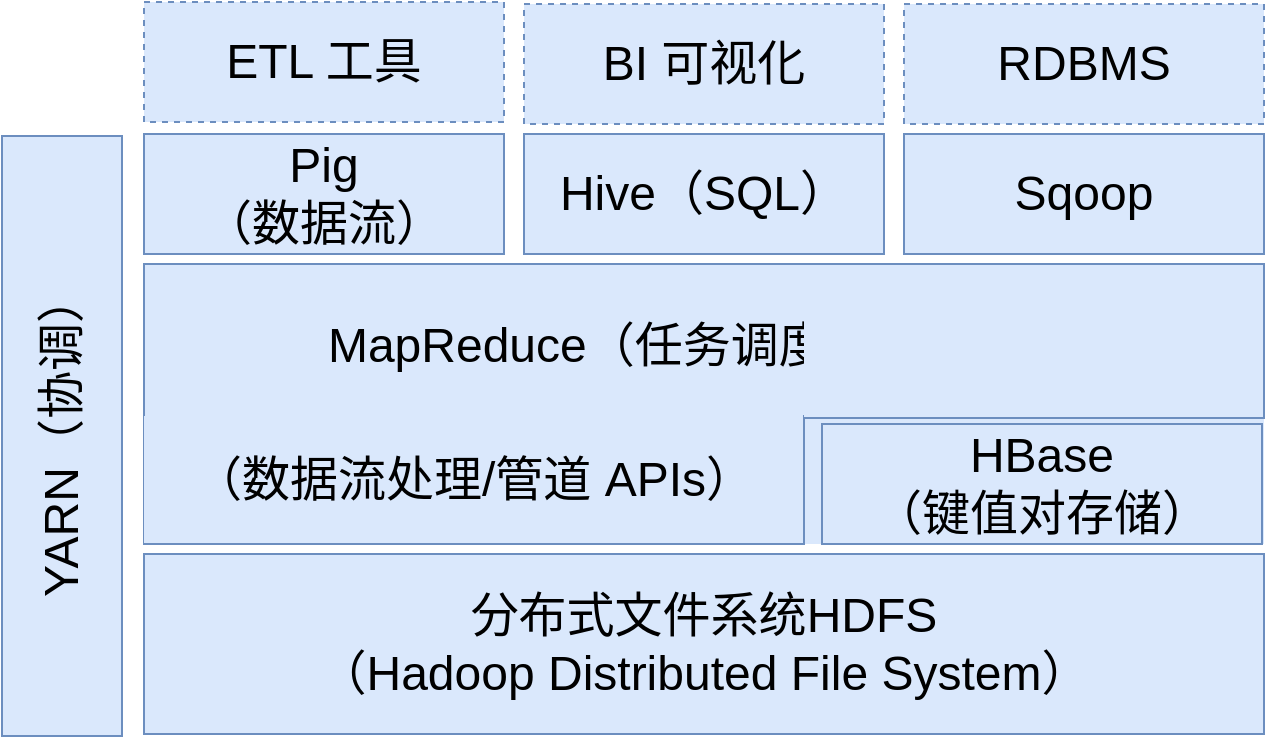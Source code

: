 <mxfile version="14.5.8" type="github">
  <diagram id="kENqUxoY8oStFW74UGWh" name="Page-1">
    <mxGraphModel dx="723" dy="375" grid="1" gridSize="10" guides="1" tooltips="1" connect="1" arrows="1" fold="1" page="1" pageScale="1" pageWidth="827" pageHeight="1169" math="0" shadow="0">
      <root>
        <mxCell id="0" />
        <mxCell id="1" parent="0" />
        <mxCell id="1x4jpnriMCWxbVYfgML8-7" value="&lt;font style=&quot;font-size: 24px&quot;&gt;MapReduce（任务调度/执行系统）&lt;br&gt;&lt;br&gt;&lt;br&gt;&lt;/font&gt;" style="shape=partialRectangle;whiteSpace=wrap;html=1;bottom=0;right=0;fillColor=#dae8fc;strokeColor=#6c8ebf;" vertex="1" parent="1">
          <mxGeometry x="130" y="310" width="560" height="140" as="geometry" />
        </mxCell>
        <mxCell id="1x4jpnriMCWxbVYfgML8-9" value="&lt;font style=&quot;font-size: 24px&quot;&gt;（数据流处理/管道 APIs）&lt;/font&gt;" style="shape=partialRectangle;whiteSpace=wrap;html=1;top=0;left=0;fillColor=#dae8fc;strokeColor=#6c8ebf;" vertex="1" parent="1">
          <mxGeometry x="130" y="386" width="330" height="64" as="geometry" />
        </mxCell>
        <mxCell id="1x4jpnriMCWxbVYfgML8-10" value="" style="shape=partialRectangle;whiteSpace=wrap;html=1;top=0;left=0;fillColor=#dae8fc;strokeColor=#6c8ebf;" vertex="1" parent="1">
          <mxGeometry x="460" y="311" width="230" height="76" as="geometry" />
        </mxCell>
        <mxCell id="1x4jpnriMCWxbVYfgML8-14" value="&lt;font style=&quot;font-size: 24px&quot;&gt;分布式文件系统&lt;/font&gt;&lt;span style=&quot;font-size: 24px&quot;&gt;HDFS&lt;/span&gt;&lt;br&gt;&lt;font style=&quot;font-size: 24px&quot;&gt;（Hadoop Distributed File System）&lt;/font&gt;" style="rounded=0;whiteSpace=wrap;html=1;fillColor=#dae8fc;strokeColor=#6c8ebf;" vertex="1" parent="1">
          <mxGeometry x="130" y="455" width="560" height="90" as="geometry" />
        </mxCell>
        <mxCell id="1x4jpnriMCWxbVYfgML8-15" value="&lt;span style=&quot;font-size: 24px&quot;&gt;HBase&lt;br&gt;&lt;/span&gt;&lt;span style=&quot;font-size: 24px&quot;&gt;（键值对存储）&lt;/span&gt;" style="rounded=0;whiteSpace=wrap;html=1;fillColor=#dae8fc;strokeColor=#6c8ebf;" vertex="1" parent="1">
          <mxGeometry x="469" y="390" width="220" height="60" as="geometry" />
        </mxCell>
        <mxCell id="1x4jpnriMCWxbVYfgML8-16" value="&lt;font style=&quot;font-size: 24px&quot;&gt;Pig&lt;br&gt;（数据流）&lt;/font&gt;" style="rounded=0;whiteSpace=wrap;html=1;fillColor=#dae8fc;strokeColor=#6c8ebf;" vertex="1" parent="1">
          <mxGeometry x="130" y="245" width="180" height="60" as="geometry" />
        </mxCell>
        <mxCell id="1x4jpnriMCWxbVYfgML8-17" value="&lt;font style=&quot;font-size: 24px&quot;&gt;Hive（SQL）&lt;/font&gt;" style="rounded=0;whiteSpace=wrap;html=1;fillColor=#dae8fc;strokeColor=#6c8ebf;" vertex="1" parent="1">
          <mxGeometry x="320" y="245" width="180" height="60" as="geometry" />
        </mxCell>
        <mxCell id="1x4jpnriMCWxbVYfgML8-18" value="&lt;font style=&quot;font-size: 24px&quot;&gt;Sqoop&lt;/font&gt;" style="rounded=0;whiteSpace=wrap;html=1;fillColor=#dae8fc;strokeColor=#6c8ebf;" vertex="1" parent="1">
          <mxGeometry x="510" y="245" width="180" height="60" as="geometry" />
        </mxCell>
        <mxCell id="1x4jpnriMCWxbVYfgML8-20" value="&lt;span style=&quot;font-size: 24px&quot;&gt;ETL 工具&lt;/span&gt;" style="rounded=0;whiteSpace=wrap;html=1;dashed=1;fillColor=#dae8fc;strokeColor=#6c8ebf;" vertex="1" parent="1">
          <mxGeometry x="130" y="179" width="180" height="60" as="geometry" />
        </mxCell>
        <mxCell id="1x4jpnriMCWxbVYfgML8-21" value="&lt;span style=&quot;font-size: 24px&quot;&gt;BI 可视化&lt;/span&gt;" style="rounded=0;whiteSpace=wrap;html=1;dashed=1;fillColor=#dae8fc;strokeColor=#6c8ebf;" vertex="1" parent="1">
          <mxGeometry x="320" y="180" width="180" height="60" as="geometry" />
        </mxCell>
        <mxCell id="1x4jpnriMCWxbVYfgML8-22" value="&lt;span style=&quot;font-size: 24px&quot;&gt;RDBMS&lt;/span&gt;" style="rounded=0;whiteSpace=wrap;html=1;dashed=1;fillColor=#dae8fc;strokeColor=#6c8ebf;" vertex="1" parent="1">
          <mxGeometry x="510" y="180" width="180" height="60" as="geometry" />
        </mxCell>
        <mxCell id="1x4jpnriMCWxbVYfgML8-24" value="&lt;font style=&quot;font-size: 24px&quot;&gt;YARN&lt;/font&gt;&lt;font style=&quot;font-size: 24px&quot;&gt;（协调）&lt;/font&gt;" style="rounded=0;whiteSpace=wrap;html=1;rotation=-90;fillColor=#dae8fc;strokeColor=#6c8ebf;" vertex="1" parent="1">
          <mxGeometry x="-61" y="366" width="300" height="60" as="geometry" />
        </mxCell>
      </root>
    </mxGraphModel>
  </diagram>
</mxfile>
